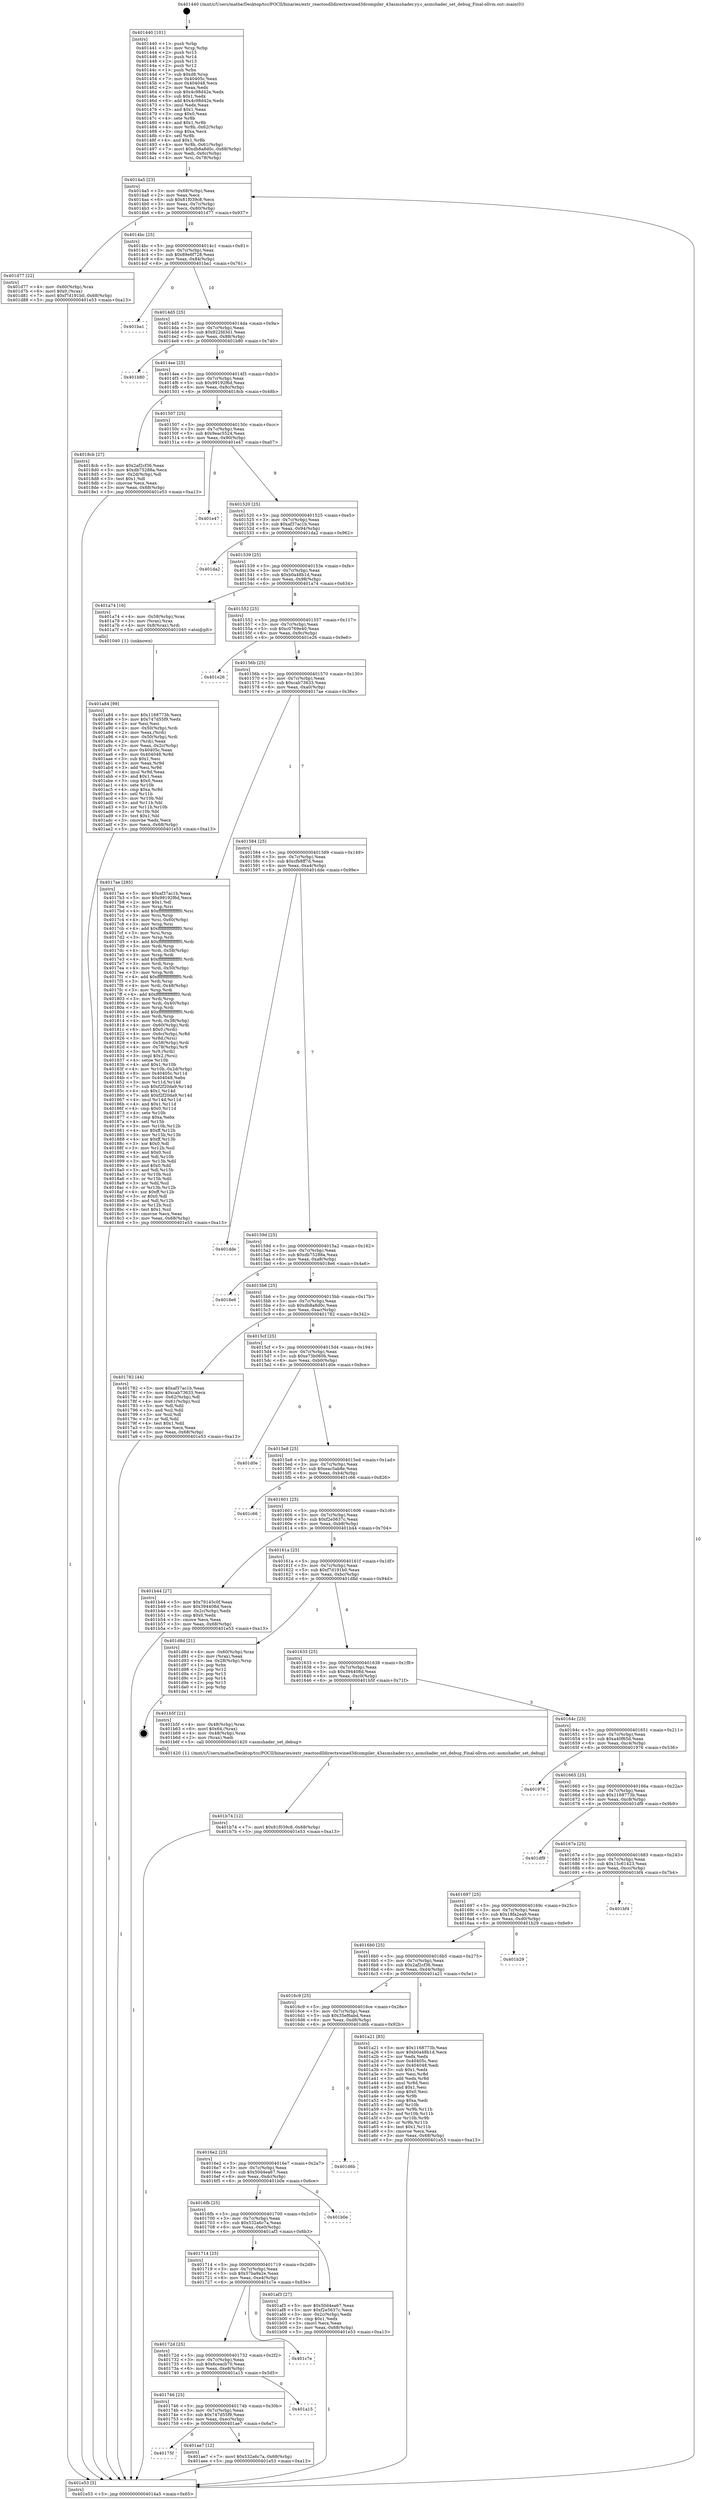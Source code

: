 digraph "0x401440" {
  label = "0x401440 (/mnt/c/Users/mathe/Desktop/tcc/POCII/binaries/extr_reactosdlldirectxwined3dcompiler_43asmshader.yy.c_asmshader_set_debug_Final-ollvm.out::main(0))"
  labelloc = "t"
  node[shape=record]

  Entry [label="",width=0.3,height=0.3,shape=circle,fillcolor=black,style=filled]
  "0x4014a5" [label="{
     0x4014a5 [23]\l
     | [instrs]\l
     &nbsp;&nbsp;0x4014a5 \<+3\>: mov -0x68(%rbp),%eax\l
     &nbsp;&nbsp;0x4014a8 \<+2\>: mov %eax,%ecx\l
     &nbsp;&nbsp;0x4014aa \<+6\>: sub $0x81f039c8,%ecx\l
     &nbsp;&nbsp;0x4014b0 \<+3\>: mov %eax,-0x7c(%rbp)\l
     &nbsp;&nbsp;0x4014b3 \<+3\>: mov %ecx,-0x80(%rbp)\l
     &nbsp;&nbsp;0x4014b6 \<+6\>: je 0000000000401d77 \<main+0x937\>\l
  }"]
  "0x401d77" [label="{
     0x401d77 [22]\l
     | [instrs]\l
     &nbsp;&nbsp;0x401d77 \<+4\>: mov -0x60(%rbp),%rax\l
     &nbsp;&nbsp;0x401d7b \<+6\>: movl $0x0,(%rax)\l
     &nbsp;&nbsp;0x401d81 \<+7\>: movl $0xf7d191b0,-0x68(%rbp)\l
     &nbsp;&nbsp;0x401d88 \<+5\>: jmp 0000000000401e53 \<main+0xa13\>\l
  }"]
  "0x4014bc" [label="{
     0x4014bc [25]\l
     | [instrs]\l
     &nbsp;&nbsp;0x4014bc \<+5\>: jmp 00000000004014c1 \<main+0x81\>\l
     &nbsp;&nbsp;0x4014c1 \<+3\>: mov -0x7c(%rbp),%eax\l
     &nbsp;&nbsp;0x4014c4 \<+5\>: sub $0x89e6f728,%eax\l
     &nbsp;&nbsp;0x4014c9 \<+6\>: mov %eax,-0x84(%rbp)\l
     &nbsp;&nbsp;0x4014cf \<+6\>: je 0000000000401ba1 \<main+0x761\>\l
  }"]
  Exit [label="",width=0.3,height=0.3,shape=circle,fillcolor=black,style=filled,peripheries=2]
  "0x401ba1" [label="{
     0x401ba1\l
  }", style=dashed]
  "0x4014d5" [label="{
     0x4014d5 [25]\l
     | [instrs]\l
     &nbsp;&nbsp;0x4014d5 \<+5\>: jmp 00000000004014da \<main+0x9a\>\l
     &nbsp;&nbsp;0x4014da \<+3\>: mov -0x7c(%rbp),%eax\l
     &nbsp;&nbsp;0x4014dd \<+5\>: sub $0x922fd3d1,%eax\l
     &nbsp;&nbsp;0x4014e2 \<+6\>: mov %eax,-0x88(%rbp)\l
     &nbsp;&nbsp;0x4014e8 \<+6\>: je 0000000000401b80 \<main+0x740\>\l
  }"]
  "0x401b74" [label="{
     0x401b74 [12]\l
     | [instrs]\l
     &nbsp;&nbsp;0x401b74 \<+7\>: movl $0x81f039c8,-0x68(%rbp)\l
     &nbsp;&nbsp;0x401b7b \<+5\>: jmp 0000000000401e53 \<main+0xa13\>\l
  }"]
  "0x401b80" [label="{
     0x401b80\l
  }", style=dashed]
  "0x4014ee" [label="{
     0x4014ee [25]\l
     | [instrs]\l
     &nbsp;&nbsp;0x4014ee \<+5\>: jmp 00000000004014f3 \<main+0xb3\>\l
     &nbsp;&nbsp;0x4014f3 \<+3\>: mov -0x7c(%rbp),%eax\l
     &nbsp;&nbsp;0x4014f6 \<+5\>: sub $0x99192f6d,%eax\l
     &nbsp;&nbsp;0x4014fb \<+6\>: mov %eax,-0x8c(%rbp)\l
     &nbsp;&nbsp;0x401501 \<+6\>: je 00000000004018cb \<main+0x48b\>\l
  }"]
  "0x40175f" [label="{
     0x40175f\l
  }", style=dashed]
  "0x4018cb" [label="{
     0x4018cb [27]\l
     | [instrs]\l
     &nbsp;&nbsp;0x4018cb \<+5\>: mov $0x2af2cf36,%eax\l
     &nbsp;&nbsp;0x4018d0 \<+5\>: mov $0xdb75288a,%ecx\l
     &nbsp;&nbsp;0x4018d5 \<+3\>: mov -0x2d(%rbp),%dl\l
     &nbsp;&nbsp;0x4018d8 \<+3\>: test $0x1,%dl\l
     &nbsp;&nbsp;0x4018db \<+3\>: cmovne %ecx,%eax\l
     &nbsp;&nbsp;0x4018de \<+3\>: mov %eax,-0x68(%rbp)\l
     &nbsp;&nbsp;0x4018e1 \<+5\>: jmp 0000000000401e53 \<main+0xa13\>\l
  }"]
  "0x401507" [label="{
     0x401507 [25]\l
     | [instrs]\l
     &nbsp;&nbsp;0x401507 \<+5\>: jmp 000000000040150c \<main+0xcc\>\l
     &nbsp;&nbsp;0x40150c \<+3\>: mov -0x7c(%rbp),%eax\l
     &nbsp;&nbsp;0x40150f \<+5\>: sub $0x9eac5524,%eax\l
     &nbsp;&nbsp;0x401514 \<+6\>: mov %eax,-0x90(%rbp)\l
     &nbsp;&nbsp;0x40151a \<+6\>: je 0000000000401e47 \<main+0xa07\>\l
  }"]
  "0x401ae7" [label="{
     0x401ae7 [12]\l
     | [instrs]\l
     &nbsp;&nbsp;0x401ae7 \<+7\>: movl $0x532a6c7a,-0x68(%rbp)\l
     &nbsp;&nbsp;0x401aee \<+5\>: jmp 0000000000401e53 \<main+0xa13\>\l
  }"]
  "0x401e47" [label="{
     0x401e47\l
  }", style=dashed]
  "0x401520" [label="{
     0x401520 [25]\l
     | [instrs]\l
     &nbsp;&nbsp;0x401520 \<+5\>: jmp 0000000000401525 \<main+0xe5\>\l
     &nbsp;&nbsp;0x401525 \<+3\>: mov -0x7c(%rbp),%eax\l
     &nbsp;&nbsp;0x401528 \<+5\>: sub $0xaf37ac1b,%eax\l
     &nbsp;&nbsp;0x40152d \<+6\>: mov %eax,-0x94(%rbp)\l
     &nbsp;&nbsp;0x401533 \<+6\>: je 0000000000401da2 \<main+0x962\>\l
  }"]
  "0x401746" [label="{
     0x401746 [25]\l
     | [instrs]\l
     &nbsp;&nbsp;0x401746 \<+5\>: jmp 000000000040174b \<main+0x30b\>\l
     &nbsp;&nbsp;0x40174b \<+3\>: mov -0x7c(%rbp),%eax\l
     &nbsp;&nbsp;0x40174e \<+5\>: sub $0x747d55f9,%eax\l
     &nbsp;&nbsp;0x401753 \<+6\>: mov %eax,-0xec(%rbp)\l
     &nbsp;&nbsp;0x401759 \<+6\>: je 0000000000401ae7 \<main+0x6a7\>\l
  }"]
  "0x401da2" [label="{
     0x401da2\l
  }", style=dashed]
  "0x401539" [label="{
     0x401539 [25]\l
     | [instrs]\l
     &nbsp;&nbsp;0x401539 \<+5\>: jmp 000000000040153e \<main+0xfe\>\l
     &nbsp;&nbsp;0x40153e \<+3\>: mov -0x7c(%rbp),%eax\l
     &nbsp;&nbsp;0x401541 \<+5\>: sub $0xb0a48b1d,%eax\l
     &nbsp;&nbsp;0x401546 \<+6\>: mov %eax,-0x98(%rbp)\l
     &nbsp;&nbsp;0x40154c \<+6\>: je 0000000000401a74 \<main+0x634\>\l
  }"]
  "0x401a15" [label="{
     0x401a15\l
  }", style=dashed]
  "0x401a74" [label="{
     0x401a74 [16]\l
     | [instrs]\l
     &nbsp;&nbsp;0x401a74 \<+4\>: mov -0x58(%rbp),%rax\l
     &nbsp;&nbsp;0x401a78 \<+3\>: mov (%rax),%rax\l
     &nbsp;&nbsp;0x401a7b \<+4\>: mov 0x8(%rax),%rdi\l
     &nbsp;&nbsp;0x401a7f \<+5\>: call 0000000000401040 \<atoi@plt\>\l
     | [calls]\l
     &nbsp;&nbsp;0x401040 \{1\} (unknown)\l
  }"]
  "0x401552" [label="{
     0x401552 [25]\l
     | [instrs]\l
     &nbsp;&nbsp;0x401552 \<+5\>: jmp 0000000000401557 \<main+0x117\>\l
     &nbsp;&nbsp;0x401557 \<+3\>: mov -0x7c(%rbp),%eax\l
     &nbsp;&nbsp;0x40155a \<+5\>: sub $0xc0769e40,%eax\l
     &nbsp;&nbsp;0x40155f \<+6\>: mov %eax,-0x9c(%rbp)\l
     &nbsp;&nbsp;0x401565 \<+6\>: je 0000000000401e26 \<main+0x9e6\>\l
  }"]
  "0x40172d" [label="{
     0x40172d [25]\l
     | [instrs]\l
     &nbsp;&nbsp;0x40172d \<+5\>: jmp 0000000000401732 \<main+0x2f2\>\l
     &nbsp;&nbsp;0x401732 \<+3\>: mov -0x7c(%rbp),%eax\l
     &nbsp;&nbsp;0x401735 \<+5\>: sub $0x6ceacb70,%eax\l
     &nbsp;&nbsp;0x40173a \<+6\>: mov %eax,-0xe8(%rbp)\l
     &nbsp;&nbsp;0x401740 \<+6\>: je 0000000000401a15 \<main+0x5d5\>\l
  }"]
  "0x401e26" [label="{
     0x401e26\l
  }", style=dashed]
  "0x40156b" [label="{
     0x40156b [25]\l
     | [instrs]\l
     &nbsp;&nbsp;0x40156b \<+5\>: jmp 0000000000401570 \<main+0x130\>\l
     &nbsp;&nbsp;0x401570 \<+3\>: mov -0x7c(%rbp),%eax\l
     &nbsp;&nbsp;0x401573 \<+5\>: sub $0xcab73633,%eax\l
     &nbsp;&nbsp;0x401578 \<+6\>: mov %eax,-0xa0(%rbp)\l
     &nbsp;&nbsp;0x40157e \<+6\>: je 00000000004017ae \<main+0x36e\>\l
  }"]
  "0x401c7e" [label="{
     0x401c7e\l
  }", style=dashed]
  "0x4017ae" [label="{
     0x4017ae [285]\l
     | [instrs]\l
     &nbsp;&nbsp;0x4017ae \<+5\>: mov $0xaf37ac1b,%eax\l
     &nbsp;&nbsp;0x4017b3 \<+5\>: mov $0x99192f6d,%ecx\l
     &nbsp;&nbsp;0x4017b8 \<+2\>: mov $0x1,%dl\l
     &nbsp;&nbsp;0x4017ba \<+3\>: mov %rsp,%rsi\l
     &nbsp;&nbsp;0x4017bd \<+4\>: add $0xfffffffffffffff0,%rsi\l
     &nbsp;&nbsp;0x4017c1 \<+3\>: mov %rsi,%rsp\l
     &nbsp;&nbsp;0x4017c4 \<+4\>: mov %rsi,-0x60(%rbp)\l
     &nbsp;&nbsp;0x4017c8 \<+3\>: mov %rsp,%rsi\l
     &nbsp;&nbsp;0x4017cb \<+4\>: add $0xfffffffffffffff0,%rsi\l
     &nbsp;&nbsp;0x4017cf \<+3\>: mov %rsi,%rsp\l
     &nbsp;&nbsp;0x4017d2 \<+3\>: mov %rsp,%rdi\l
     &nbsp;&nbsp;0x4017d5 \<+4\>: add $0xfffffffffffffff0,%rdi\l
     &nbsp;&nbsp;0x4017d9 \<+3\>: mov %rdi,%rsp\l
     &nbsp;&nbsp;0x4017dc \<+4\>: mov %rdi,-0x58(%rbp)\l
     &nbsp;&nbsp;0x4017e0 \<+3\>: mov %rsp,%rdi\l
     &nbsp;&nbsp;0x4017e3 \<+4\>: add $0xfffffffffffffff0,%rdi\l
     &nbsp;&nbsp;0x4017e7 \<+3\>: mov %rdi,%rsp\l
     &nbsp;&nbsp;0x4017ea \<+4\>: mov %rdi,-0x50(%rbp)\l
     &nbsp;&nbsp;0x4017ee \<+3\>: mov %rsp,%rdi\l
     &nbsp;&nbsp;0x4017f1 \<+4\>: add $0xfffffffffffffff0,%rdi\l
     &nbsp;&nbsp;0x4017f5 \<+3\>: mov %rdi,%rsp\l
     &nbsp;&nbsp;0x4017f8 \<+4\>: mov %rdi,-0x48(%rbp)\l
     &nbsp;&nbsp;0x4017fc \<+3\>: mov %rsp,%rdi\l
     &nbsp;&nbsp;0x4017ff \<+4\>: add $0xfffffffffffffff0,%rdi\l
     &nbsp;&nbsp;0x401803 \<+3\>: mov %rdi,%rsp\l
     &nbsp;&nbsp;0x401806 \<+4\>: mov %rdi,-0x40(%rbp)\l
     &nbsp;&nbsp;0x40180a \<+3\>: mov %rsp,%rdi\l
     &nbsp;&nbsp;0x40180d \<+4\>: add $0xfffffffffffffff0,%rdi\l
     &nbsp;&nbsp;0x401811 \<+3\>: mov %rdi,%rsp\l
     &nbsp;&nbsp;0x401814 \<+4\>: mov %rdi,-0x38(%rbp)\l
     &nbsp;&nbsp;0x401818 \<+4\>: mov -0x60(%rbp),%rdi\l
     &nbsp;&nbsp;0x40181c \<+6\>: movl $0x0,(%rdi)\l
     &nbsp;&nbsp;0x401822 \<+4\>: mov -0x6c(%rbp),%r8d\l
     &nbsp;&nbsp;0x401826 \<+3\>: mov %r8d,(%rsi)\l
     &nbsp;&nbsp;0x401829 \<+4\>: mov -0x58(%rbp),%rdi\l
     &nbsp;&nbsp;0x40182d \<+4\>: mov -0x78(%rbp),%r9\l
     &nbsp;&nbsp;0x401831 \<+3\>: mov %r9,(%rdi)\l
     &nbsp;&nbsp;0x401834 \<+3\>: cmpl $0x2,(%rsi)\l
     &nbsp;&nbsp;0x401837 \<+4\>: setne %r10b\l
     &nbsp;&nbsp;0x40183b \<+4\>: and $0x1,%r10b\l
     &nbsp;&nbsp;0x40183f \<+4\>: mov %r10b,-0x2d(%rbp)\l
     &nbsp;&nbsp;0x401843 \<+8\>: mov 0x40405c,%r11d\l
     &nbsp;&nbsp;0x40184b \<+7\>: mov 0x404048,%ebx\l
     &nbsp;&nbsp;0x401852 \<+3\>: mov %r11d,%r14d\l
     &nbsp;&nbsp;0x401855 \<+7\>: sub $0xf2f20da9,%r14d\l
     &nbsp;&nbsp;0x40185c \<+4\>: sub $0x1,%r14d\l
     &nbsp;&nbsp;0x401860 \<+7\>: add $0xf2f20da9,%r14d\l
     &nbsp;&nbsp;0x401867 \<+4\>: imul %r14d,%r11d\l
     &nbsp;&nbsp;0x40186b \<+4\>: and $0x1,%r11d\l
     &nbsp;&nbsp;0x40186f \<+4\>: cmp $0x0,%r11d\l
     &nbsp;&nbsp;0x401873 \<+4\>: sete %r10b\l
     &nbsp;&nbsp;0x401877 \<+3\>: cmp $0xa,%ebx\l
     &nbsp;&nbsp;0x40187a \<+4\>: setl %r15b\l
     &nbsp;&nbsp;0x40187e \<+3\>: mov %r10b,%r12b\l
     &nbsp;&nbsp;0x401881 \<+4\>: xor $0xff,%r12b\l
     &nbsp;&nbsp;0x401885 \<+3\>: mov %r15b,%r13b\l
     &nbsp;&nbsp;0x401888 \<+4\>: xor $0xff,%r13b\l
     &nbsp;&nbsp;0x40188c \<+3\>: xor $0x0,%dl\l
     &nbsp;&nbsp;0x40188f \<+3\>: mov %r12b,%sil\l
     &nbsp;&nbsp;0x401892 \<+4\>: and $0x0,%sil\l
     &nbsp;&nbsp;0x401896 \<+3\>: and %dl,%r10b\l
     &nbsp;&nbsp;0x401899 \<+3\>: mov %r13b,%dil\l
     &nbsp;&nbsp;0x40189c \<+4\>: and $0x0,%dil\l
     &nbsp;&nbsp;0x4018a0 \<+3\>: and %dl,%r15b\l
     &nbsp;&nbsp;0x4018a3 \<+3\>: or %r10b,%sil\l
     &nbsp;&nbsp;0x4018a6 \<+3\>: or %r15b,%dil\l
     &nbsp;&nbsp;0x4018a9 \<+3\>: xor %dil,%sil\l
     &nbsp;&nbsp;0x4018ac \<+3\>: or %r13b,%r12b\l
     &nbsp;&nbsp;0x4018af \<+4\>: xor $0xff,%r12b\l
     &nbsp;&nbsp;0x4018b3 \<+3\>: or $0x0,%dl\l
     &nbsp;&nbsp;0x4018b6 \<+3\>: and %dl,%r12b\l
     &nbsp;&nbsp;0x4018b9 \<+3\>: or %r12b,%sil\l
     &nbsp;&nbsp;0x4018bc \<+4\>: test $0x1,%sil\l
     &nbsp;&nbsp;0x4018c0 \<+3\>: cmovne %ecx,%eax\l
     &nbsp;&nbsp;0x4018c3 \<+3\>: mov %eax,-0x68(%rbp)\l
     &nbsp;&nbsp;0x4018c6 \<+5\>: jmp 0000000000401e53 \<main+0xa13\>\l
  }"]
  "0x401584" [label="{
     0x401584 [25]\l
     | [instrs]\l
     &nbsp;&nbsp;0x401584 \<+5\>: jmp 0000000000401589 \<main+0x149\>\l
     &nbsp;&nbsp;0x401589 \<+3\>: mov -0x7c(%rbp),%eax\l
     &nbsp;&nbsp;0x40158c \<+5\>: sub $0xcfb8ff7d,%eax\l
     &nbsp;&nbsp;0x401591 \<+6\>: mov %eax,-0xa4(%rbp)\l
     &nbsp;&nbsp;0x401597 \<+6\>: je 0000000000401dde \<main+0x99e\>\l
  }"]
  "0x401714" [label="{
     0x401714 [25]\l
     | [instrs]\l
     &nbsp;&nbsp;0x401714 \<+5\>: jmp 0000000000401719 \<main+0x2d9\>\l
     &nbsp;&nbsp;0x401719 \<+3\>: mov -0x7c(%rbp),%eax\l
     &nbsp;&nbsp;0x40171c \<+5\>: sub $0x57ba9a2e,%eax\l
     &nbsp;&nbsp;0x401721 \<+6\>: mov %eax,-0xe4(%rbp)\l
     &nbsp;&nbsp;0x401727 \<+6\>: je 0000000000401c7e \<main+0x83e\>\l
  }"]
  "0x401dde" [label="{
     0x401dde\l
  }", style=dashed]
  "0x40159d" [label="{
     0x40159d [25]\l
     | [instrs]\l
     &nbsp;&nbsp;0x40159d \<+5\>: jmp 00000000004015a2 \<main+0x162\>\l
     &nbsp;&nbsp;0x4015a2 \<+3\>: mov -0x7c(%rbp),%eax\l
     &nbsp;&nbsp;0x4015a5 \<+5\>: sub $0xdb75288a,%eax\l
     &nbsp;&nbsp;0x4015aa \<+6\>: mov %eax,-0xa8(%rbp)\l
     &nbsp;&nbsp;0x4015b0 \<+6\>: je 00000000004018e6 \<main+0x4a6\>\l
  }"]
  "0x401af3" [label="{
     0x401af3 [27]\l
     | [instrs]\l
     &nbsp;&nbsp;0x401af3 \<+5\>: mov $0x50d4ea67,%eax\l
     &nbsp;&nbsp;0x401af8 \<+5\>: mov $0xf2e5637c,%ecx\l
     &nbsp;&nbsp;0x401afd \<+3\>: mov -0x2c(%rbp),%edx\l
     &nbsp;&nbsp;0x401b00 \<+3\>: cmp $0x1,%edx\l
     &nbsp;&nbsp;0x401b03 \<+3\>: cmovl %ecx,%eax\l
     &nbsp;&nbsp;0x401b06 \<+3\>: mov %eax,-0x68(%rbp)\l
     &nbsp;&nbsp;0x401b09 \<+5\>: jmp 0000000000401e53 \<main+0xa13\>\l
  }"]
  "0x4018e6" [label="{
     0x4018e6\l
  }", style=dashed]
  "0x4015b6" [label="{
     0x4015b6 [25]\l
     | [instrs]\l
     &nbsp;&nbsp;0x4015b6 \<+5\>: jmp 00000000004015bb \<main+0x17b\>\l
     &nbsp;&nbsp;0x4015bb \<+3\>: mov -0x7c(%rbp),%eax\l
     &nbsp;&nbsp;0x4015be \<+5\>: sub $0xdb8a8d0c,%eax\l
     &nbsp;&nbsp;0x4015c3 \<+6\>: mov %eax,-0xac(%rbp)\l
     &nbsp;&nbsp;0x4015c9 \<+6\>: je 0000000000401782 \<main+0x342\>\l
  }"]
  "0x4016fb" [label="{
     0x4016fb [25]\l
     | [instrs]\l
     &nbsp;&nbsp;0x4016fb \<+5\>: jmp 0000000000401700 \<main+0x2c0\>\l
     &nbsp;&nbsp;0x401700 \<+3\>: mov -0x7c(%rbp),%eax\l
     &nbsp;&nbsp;0x401703 \<+5\>: sub $0x532a6c7a,%eax\l
     &nbsp;&nbsp;0x401708 \<+6\>: mov %eax,-0xe0(%rbp)\l
     &nbsp;&nbsp;0x40170e \<+6\>: je 0000000000401af3 \<main+0x6b3\>\l
  }"]
  "0x401782" [label="{
     0x401782 [44]\l
     | [instrs]\l
     &nbsp;&nbsp;0x401782 \<+5\>: mov $0xaf37ac1b,%eax\l
     &nbsp;&nbsp;0x401787 \<+5\>: mov $0xcab73633,%ecx\l
     &nbsp;&nbsp;0x40178c \<+3\>: mov -0x62(%rbp),%dl\l
     &nbsp;&nbsp;0x40178f \<+4\>: mov -0x61(%rbp),%sil\l
     &nbsp;&nbsp;0x401793 \<+3\>: mov %dl,%dil\l
     &nbsp;&nbsp;0x401796 \<+3\>: and %sil,%dil\l
     &nbsp;&nbsp;0x401799 \<+3\>: xor %sil,%dl\l
     &nbsp;&nbsp;0x40179c \<+3\>: or %dl,%dil\l
     &nbsp;&nbsp;0x40179f \<+4\>: test $0x1,%dil\l
     &nbsp;&nbsp;0x4017a3 \<+3\>: cmovne %ecx,%eax\l
     &nbsp;&nbsp;0x4017a6 \<+3\>: mov %eax,-0x68(%rbp)\l
     &nbsp;&nbsp;0x4017a9 \<+5\>: jmp 0000000000401e53 \<main+0xa13\>\l
  }"]
  "0x4015cf" [label="{
     0x4015cf [25]\l
     | [instrs]\l
     &nbsp;&nbsp;0x4015cf \<+5\>: jmp 00000000004015d4 \<main+0x194\>\l
     &nbsp;&nbsp;0x4015d4 \<+3\>: mov -0x7c(%rbp),%eax\l
     &nbsp;&nbsp;0x4015d7 \<+5\>: sub $0xe73b060b,%eax\l
     &nbsp;&nbsp;0x4015dc \<+6\>: mov %eax,-0xb0(%rbp)\l
     &nbsp;&nbsp;0x4015e2 \<+6\>: je 0000000000401d0e \<main+0x8ce\>\l
  }"]
  "0x401e53" [label="{
     0x401e53 [5]\l
     | [instrs]\l
     &nbsp;&nbsp;0x401e53 \<+5\>: jmp 00000000004014a5 \<main+0x65\>\l
  }"]
  "0x401440" [label="{
     0x401440 [101]\l
     | [instrs]\l
     &nbsp;&nbsp;0x401440 \<+1\>: push %rbp\l
     &nbsp;&nbsp;0x401441 \<+3\>: mov %rsp,%rbp\l
     &nbsp;&nbsp;0x401444 \<+2\>: push %r15\l
     &nbsp;&nbsp;0x401446 \<+2\>: push %r14\l
     &nbsp;&nbsp;0x401448 \<+2\>: push %r13\l
     &nbsp;&nbsp;0x40144a \<+2\>: push %r12\l
     &nbsp;&nbsp;0x40144c \<+1\>: push %rbx\l
     &nbsp;&nbsp;0x40144d \<+7\>: sub $0xd8,%rsp\l
     &nbsp;&nbsp;0x401454 \<+7\>: mov 0x40405c,%eax\l
     &nbsp;&nbsp;0x40145b \<+7\>: mov 0x404048,%ecx\l
     &nbsp;&nbsp;0x401462 \<+2\>: mov %eax,%edx\l
     &nbsp;&nbsp;0x401464 \<+6\>: sub $0x4c98d42e,%edx\l
     &nbsp;&nbsp;0x40146a \<+3\>: sub $0x1,%edx\l
     &nbsp;&nbsp;0x40146d \<+6\>: add $0x4c98d42e,%edx\l
     &nbsp;&nbsp;0x401473 \<+3\>: imul %edx,%eax\l
     &nbsp;&nbsp;0x401476 \<+3\>: and $0x1,%eax\l
     &nbsp;&nbsp;0x401479 \<+3\>: cmp $0x0,%eax\l
     &nbsp;&nbsp;0x40147c \<+4\>: sete %r8b\l
     &nbsp;&nbsp;0x401480 \<+4\>: and $0x1,%r8b\l
     &nbsp;&nbsp;0x401484 \<+4\>: mov %r8b,-0x62(%rbp)\l
     &nbsp;&nbsp;0x401488 \<+3\>: cmp $0xa,%ecx\l
     &nbsp;&nbsp;0x40148b \<+4\>: setl %r8b\l
     &nbsp;&nbsp;0x40148f \<+4\>: and $0x1,%r8b\l
     &nbsp;&nbsp;0x401493 \<+4\>: mov %r8b,-0x61(%rbp)\l
     &nbsp;&nbsp;0x401497 \<+7\>: movl $0xdb8a8d0c,-0x68(%rbp)\l
     &nbsp;&nbsp;0x40149e \<+3\>: mov %edi,-0x6c(%rbp)\l
     &nbsp;&nbsp;0x4014a1 \<+4\>: mov %rsi,-0x78(%rbp)\l
  }"]
  "0x401b0e" [label="{
     0x401b0e\l
  }", style=dashed]
  "0x4016e2" [label="{
     0x4016e2 [25]\l
     | [instrs]\l
     &nbsp;&nbsp;0x4016e2 \<+5\>: jmp 00000000004016e7 \<main+0x2a7\>\l
     &nbsp;&nbsp;0x4016e7 \<+3\>: mov -0x7c(%rbp),%eax\l
     &nbsp;&nbsp;0x4016ea \<+5\>: sub $0x50d4ea67,%eax\l
     &nbsp;&nbsp;0x4016ef \<+6\>: mov %eax,-0xdc(%rbp)\l
     &nbsp;&nbsp;0x4016f5 \<+6\>: je 0000000000401b0e \<main+0x6ce\>\l
  }"]
  "0x401d0e" [label="{
     0x401d0e\l
  }", style=dashed]
  "0x4015e8" [label="{
     0x4015e8 [25]\l
     | [instrs]\l
     &nbsp;&nbsp;0x4015e8 \<+5\>: jmp 00000000004015ed \<main+0x1ad\>\l
     &nbsp;&nbsp;0x4015ed \<+3\>: mov -0x7c(%rbp),%eax\l
     &nbsp;&nbsp;0x4015f0 \<+5\>: sub $0xeac5ab8e,%eax\l
     &nbsp;&nbsp;0x4015f5 \<+6\>: mov %eax,-0xb4(%rbp)\l
     &nbsp;&nbsp;0x4015fb \<+6\>: je 0000000000401c66 \<main+0x826\>\l
  }"]
  "0x401d6b" [label="{
     0x401d6b\l
  }", style=dashed]
  "0x401c66" [label="{
     0x401c66\l
  }", style=dashed]
  "0x401601" [label="{
     0x401601 [25]\l
     | [instrs]\l
     &nbsp;&nbsp;0x401601 \<+5\>: jmp 0000000000401606 \<main+0x1c6\>\l
     &nbsp;&nbsp;0x401606 \<+3\>: mov -0x7c(%rbp),%eax\l
     &nbsp;&nbsp;0x401609 \<+5\>: sub $0xf2e5637c,%eax\l
     &nbsp;&nbsp;0x40160e \<+6\>: mov %eax,-0xb8(%rbp)\l
     &nbsp;&nbsp;0x401614 \<+6\>: je 0000000000401b44 \<main+0x704\>\l
  }"]
  "0x401a84" [label="{
     0x401a84 [99]\l
     | [instrs]\l
     &nbsp;&nbsp;0x401a84 \<+5\>: mov $0x1168773b,%ecx\l
     &nbsp;&nbsp;0x401a89 \<+5\>: mov $0x747d55f9,%edx\l
     &nbsp;&nbsp;0x401a8e \<+2\>: xor %esi,%esi\l
     &nbsp;&nbsp;0x401a90 \<+4\>: mov -0x50(%rbp),%rdi\l
     &nbsp;&nbsp;0x401a94 \<+2\>: mov %eax,(%rdi)\l
     &nbsp;&nbsp;0x401a96 \<+4\>: mov -0x50(%rbp),%rdi\l
     &nbsp;&nbsp;0x401a9a \<+2\>: mov (%rdi),%eax\l
     &nbsp;&nbsp;0x401a9c \<+3\>: mov %eax,-0x2c(%rbp)\l
     &nbsp;&nbsp;0x401a9f \<+7\>: mov 0x40405c,%eax\l
     &nbsp;&nbsp;0x401aa6 \<+8\>: mov 0x404048,%r8d\l
     &nbsp;&nbsp;0x401aae \<+3\>: sub $0x1,%esi\l
     &nbsp;&nbsp;0x401ab1 \<+3\>: mov %eax,%r9d\l
     &nbsp;&nbsp;0x401ab4 \<+3\>: add %esi,%r9d\l
     &nbsp;&nbsp;0x401ab7 \<+4\>: imul %r9d,%eax\l
     &nbsp;&nbsp;0x401abb \<+3\>: and $0x1,%eax\l
     &nbsp;&nbsp;0x401abe \<+3\>: cmp $0x0,%eax\l
     &nbsp;&nbsp;0x401ac1 \<+4\>: sete %r10b\l
     &nbsp;&nbsp;0x401ac5 \<+4\>: cmp $0xa,%r8d\l
     &nbsp;&nbsp;0x401ac9 \<+4\>: setl %r11b\l
     &nbsp;&nbsp;0x401acd \<+3\>: mov %r10b,%bl\l
     &nbsp;&nbsp;0x401ad0 \<+3\>: and %r11b,%bl\l
     &nbsp;&nbsp;0x401ad3 \<+3\>: xor %r11b,%r10b\l
     &nbsp;&nbsp;0x401ad6 \<+3\>: or %r10b,%bl\l
     &nbsp;&nbsp;0x401ad9 \<+3\>: test $0x1,%bl\l
     &nbsp;&nbsp;0x401adc \<+3\>: cmovne %edx,%ecx\l
     &nbsp;&nbsp;0x401adf \<+3\>: mov %ecx,-0x68(%rbp)\l
     &nbsp;&nbsp;0x401ae2 \<+5\>: jmp 0000000000401e53 \<main+0xa13\>\l
  }"]
  "0x401b44" [label="{
     0x401b44 [27]\l
     | [instrs]\l
     &nbsp;&nbsp;0x401b44 \<+5\>: mov $0x79145c0f,%eax\l
     &nbsp;&nbsp;0x401b49 \<+5\>: mov $0x394408d,%ecx\l
     &nbsp;&nbsp;0x401b4e \<+3\>: mov -0x2c(%rbp),%edx\l
     &nbsp;&nbsp;0x401b51 \<+3\>: cmp $0x0,%edx\l
     &nbsp;&nbsp;0x401b54 \<+3\>: cmove %ecx,%eax\l
     &nbsp;&nbsp;0x401b57 \<+3\>: mov %eax,-0x68(%rbp)\l
     &nbsp;&nbsp;0x401b5a \<+5\>: jmp 0000000000401e53 \<main+0xa13\>\l
  }"]
  "0x40161a" [label="{
     0x40161a [25]\l
     | [instrs]\l
     &nbsp;&nbsp;0x40161a \<+5\>: jmp 000000000040161f \<main+0x1df\>\l
     &nbsp;&nbsp;0x40161f \<+3\>: mov -0x7c(%rbp),%eax\l
     &nbsp;&nbsp;0x401622 \<+5\>: sub $0xf7d191b0,%eax\l
     &nbsp;&nbsp;0x401627 \<+6\>: mov %eax,-0xbc(%rbp)\l
     &nbsp;&nbsp;0x40162d \<+6\>: je 0000000000401d8d \<main+0x94d\>\l
  }"]
  "0x4016c9" [label="{
     0x4016c9 [25]\l
     | [instrs]\l
     &nbsp;&nbsp;0x4016c9 \<+5\>: jmp 00000000004016ce \<main+0x28e\>\l
     &nbsp;&nbsp;0x4016ce \<+3\>: mov -0x7c(%rbp),%eax\l
     &nbsp;&nbsp;0x4016d1 \<+5\>: sub $0x35ef6abd,%eax\l
     &nbsp;&nbsp;0x4016d6 \<+6\>: mov %eax,-0xd8(%rbp)\l
     &nbsp;&nbsp;0x4016dc \<+6\>: je 0000000000401d6b \<main+0x92b\>\l
  }"]
  "0x401d8d" [label="{
     0x401d8d [21]\l
     | [instrs]\l
     &nbsp;&nbsp;0x401d8d \<+4\>: mov -0x60(%rbp),%rax\l
     &nbsp;&nbsp;0x401d91 \<+2\>: mov (%rax),%eax\l
     &nbsp;&nbsp;0x401d93 \<+4\>: lea -0x28(%rbp),%rsp\l
     &nbsp;&nbsp;0x401d97 \<+1\>: pop %rbx\l
     &nbsp;&nbsp;0x401d98 \<+2\>: pop %r12\l
     &nbsp;&nbsp;0x401d9a \<+2\>: pop %r13\l
     &nbsp;&nbsp;0x401d9c \<+2\>: pop %r14\l
     &nbsp;&nbsp;0x401d9e \<+2\>: pop %r15\l
     &nbsp;&nbsp;0x401da0 \<+1\>: pop %rbp\l
     &nbsp;&nbsp;0x401da1 \<+1\>: ret\l
  }"]
  "0x401633" [label="{
     0x401633 [25]\l
     | [instrs]\l
     &nbsp;&nbsp;0x401633 \<+5\>: jmp 0000000000401638 \<main+0x1f8\>\l
     &nbsp;&nbsp;0x401638 \<+3\>: mov -0x7c(%rbp),%eax\l
     &nbsp;&nbsp;0x40163b \<+5\>: sub $0x394408d,%eax\l
     &nbsp;&nbsp;0x401640 \<+6\>: mov %eax,-0xc0(%rbp)\l
     &nbsp;&nbsp;0x401646 \<+6\>: je 0000000000401b5f \<main+0x71f\>\l
  }"]
  "0x401a21" [label="{
     0x401a21 [83]\l
     | [instrs]\l
     &nbsp;&nbsp;0x401a21 \<+5\>: mov $0x1168773b,%eax\l
     &nbsp;&nbsp;0x401a26 \<+5\>: mov $0xb0a48b1d,%ecx\l
     &nbsp;&nbsp;0x401a2b \<+2\>: xor %edx,%edx\l
     &nbsp;&nbsp;0x401a2d \<+7\>: mov 0x40405c,%esi\l
     &nbsp;&nbsp;0x401a34 \<+7\>: mov 0x404048,%edi\l
     &nbsp;&nbsp;0x401a3b \<+3\>: sub $0x1,%edx\l
     &nbsp;&nbsp;0x401a3e \<+3\>: mov %esi,%r8d\l
     &nbsp;&nbsp;0x401a41 \<+3\>: add %edx,%r8d\l
     &nbsp;&nbsp;0x401a44 \<+4\>: imul %r8d,%esi\l
     &nbsp;&nbsp;0x401a48 \<+3\>: and $0x1,%esi\l
     &nbsp;&nbsp;0x401a4b \<+3\>: cmp $0x0,%esi\l
     &nbsp;&nbsp;0x401a4e \<+4\>: sete %r9b\l
     &nbsp;&nbsp;0x401a52 \<+3\>: cmp $0xa,%edi\l
     &nbsp;&nbsp;0x401a55 \<+4\>: setl %r10b\l
     &nbsp;&nbsp;0x401a59 \<+3\>: mov %r9b,%r11b\l
     &nbsp;&nbsp;0x401a5c \<+3\>: and %r10b,%r11b\l
     &nbsp;&nbsp;0x401a5f \<+3\>: xor %r10b,%r9b\l
     &nbsp;&nbsp;0x401a62 \<+3\>: or %r9b,%r11b\l
     &nbsp;&nbsp;0x401a65 \<+4\>: test $0x1,%r11b\l
     &nbsp;&nbsp;0x401a69 \<+3\>: cmovne %ecx,%eax\l
     &nbsp;&nbsp;0x401a6c \<+3\>: mov %eax,-0x68(%rbp)\l
     &nbsp;&nbsp;0x401a6f \<+5\>: jmp 0000000000401e53 \<main+0xa13\>\l
  }"]
  "0x401b5f" [label="{
     0x401b5f [21]\l
     | [instrs]\l
     &nbsp;&nbsp;0x401b5f \<+4\>: mov -0x48(%rbp),%rax\l
     &nbsp;&nbsp;0x401b63 \<+6\>: movl $0x64,(%rax)\l
     &nbsp;&nbsp;0x401b69 \<+4\>: mov -0x48(%rbp),%rax\l
     &nbsp;&nbsp;0x401b6d \<+2\>: mov (%rax),%edi\l
     &nbsp;&nbsp;0x401b6f \<+5\>: call 0000000000401420 \<asmshader_set_debug\>\l
     | [calls]\l
     &nbsp;&nbsp;0x401420 \{1\} (/mnt/c/Users/mathe/Desktop/tcc/POCII/binaries/extr_reactosdlldirectxwined3dcompiler_43asmshader.yy.c_asmshader_set_debug_Final-ollvm.out::asmshader_set_debug)\l
  }"]
  "0x40164c" [label="{
     0x40164c [25]\l
     | [instrs]\l
     &nbsp;&nbsp;0x40164c \<+5\>: jmp 0000000000401651 \<main+0x211\>\l
     &nbsp;&nbsp;0x401651 \<+3\>: mov -0x7c(%rbp),%eax\l
     &nbsp;&nbsp;0x401654 \<+5\>: sub $0xa40f65d,%eax\l
     &nbsp;&nbsp;0x401659 \<+6\>: mov %eax,-0xc4(%rbp)\l
     &nbsp;&nbsp;0x40165f \<+6\>: je 0000000000401976 \<main+0x536\>\l
  }"]
  "0x4016b0" [label="{
     0x4016b0 [25]\l
     | [instrs]\l
     &nbsp;&nbsp;0x4016b0 \<+5\>: jmp 00000000004016b5 \<main+0x275\>\l
     &nbsp;&nbsp;0x4016b5 \<+3\>: mov -0x7c(%rbp),%eax\l
     &nbsp;&nbsp;0x4016b8 \<+5\>: sub $0x2af2cf36,%eax\l
     &nbsp;&nbsp;0x4016bd \<+6\>: mov %eax,-0xd4(%rbp)\l
     &nbsp;&nbsp;0x4016c3 \<+6\>: je 0000000000401a21 \<main+0x5e1\>\l
  }"]
  "0x401976" [label="{
     0x401976\l
  }", style=dashed]
  "0x401665" [label="{
     0x401665 [25]\l
     | [instrs]\l
     &nbsp;&nbsp;0x401665 \<+5\>: jmp 000000000040166a \<main+0x22a\>\l
     &nbsp;&nbsp;0x40166a \<+3\>: mov -0x7c(%rbp),%eax\l
     &nbsp;&nbsp;0x40166d \<+5\>: sub $0x1168773b,%eax\l
     &nbsp;&nbsp;0x401672 \<+6\>: mov %eax,-0xc8(%rbp)\l
     &nbsp;&nbsp;0x401678 \<+6\>: je 0000000000401df9 \<main+0x9b9\>\l
  }"]
  "0x401b29" [label="{
     0x401b29\l
  }", style=dashed]
  "0x401df9" [label="{
     0x401df9\l
  }", style=dashed]
  "0x40167e" [label="{
     0x40167e [25]\l
     | [instrs]\l
     &nbsp;&nbsp;0x40167e \<+5\>: jmp 0000000000401683 \<main+0x243\>\l
     &nbsp;&nbsp;0x401683 \<+3\>: mov -0x7c(%rbp),%eax\l
     &nbsp;&nbsp;0x401686 \<+5\>: sub $0x15c61423,%eax\l
     &nbsp;&nbsp;0x40168b \<+6\>: mov %eax,-0xcc(%rbp)\l
     &nbsp;&nbsp;0x401691 \<+6\>: je 0000000000401bf4 \<main+0x7b4\>\l
  }"]
  "0x401697" [label="{
     0x401697 [25]\l
     | [instrs]\l
     &nbsp;&nbsp;0x401697 \<+5\>: jmp 000000000040169c \<main+0x25c\>\l
     &nbsp;&nbsp;0x40169c \<+3\>: mov -0x7c(%rbp),%eax\l
     &nbsp;&nbsp;0x40169f \<+5\>: sub $0x18fa2ea9,%eax\l
     &nbsp;&nbsp;0x4016a4 \<+6\>: mov %eax,-0xd0(%rbp)\l
     &nbsp;&nbsp;0x4016aa \<+6\>: je 0000000000401b29 \<main+0x6e9\>\l
  }"]
  "0x401bf4" [label="{
     0x401bf4\l
  }", style=dashed]
  Entry -> "0x401440" [label=" 1"]
  "0x4014a5" -> "0x401d77" [label=" 1"]
  "0x4014a5" -> "0x4014bc" [label=" 10"]
  "0x401d8d" -> Exit [label=" 1"]
  "0x4014bc" -> "0x401ba1" [label=" 0"]
  "0x4014bc" -> "0x4014d5" [label=" 10"]
  "0x401d77" -> "0x401e53" [label=" 1"]
  "0x4014d5" -> "0x401b80" [label=" 0"]
  "0x4014d5" -> "0x4014ee" [label=" 10"]
  "0x401b74" -> "0x401e53" [label=" 1"]
  "0x4014ee" -> "0x4018cb" [label=" 1"]
  "0x4014ee" -> "0x401507" [label=" 9"]
  "0x401b5f" -> "0x401b74" [label=" 1"]
  "0x401507" -> "0x401e47" [label=" 0"]
  "0x401507" -> "0x401520" [label=" 9"]
  "0x401b44" -> "0x401e53" [label=" 1"]
  "0x401520" -> "0x401da2" [label=" 0"]
  "0x401520" -> "0x401539" [label=" 9"]
  "0x401ae7" -> "0x401e53" [label=" 1"]
  "0x401539" -> "0x401a74" [label=" 1"]
  "0x401539" -> "0x401552" [label=" 8"]
  "0x401746" -> "0x40175f" [label=" 0"]
  "0x401552" -> "0x401e26" [label=" 0"]
  "0x401552" -> "0x40156b" [label=" 8"]
  "0x401af3" -> "0x401e53" [label=" 1"]
  "0x40156b" -> "0x4017ae" [label=" 1"]
  "0x40156b" -> "0x401584" [label=" 7"]
  "0x40172d" -> "0x401746" [label=" 1"]
  "0x401584" -> "0x401dde" [label=" 0"]
  "0x401584" -> "0x40159d" [label=" 7"]
  "0x401746" -> "0x401ae7" [label=" 1"]
  "0x40159d" -> "0x4018e6" [label=" 0"]
  "0x40159d" -> "0x4015b6" [label=" 7"]
  "0x401714" -> "0x40172d" [label=" 1"]
  "0x4015b6" -> "0x401782" [label=" 1"]
  "0x4015b6" -> "0x4015cf" [label=" 6"]
  "0x401782" -> "0x401e53" [label=" 1"]
  "0x401440" -> "0x4014a5" [label=" 1"]
  "0x401e53" -> "0x4014a5" [label=" 10"]
  "0x40172d" -> "0x401a15" [label=" 0"]
  "0x4017ae" -> "0x401e53" [label=" 1"]
  "0x4018cb" -> "0x401e53" [label=" 1"]
  "0x4016fb" -> "0x401714" [label=" 1"]
  "0x4015cf" -> "0x401d0e" [label=" 0"]
  "0x4015cf" -> "0x4015e8" [label=" 6"]
  "0x401714" -> "0x401c7e" [label=" 0"]
  "0x4015e8" -> "0x401c66" [label=" 0"]
  "0x4015e8" -> "0x401601" [label=" 6"]
  "0x4016e2" -> "0x4016fb" [label=" 2"]
  "0x401601" -> "0x401b44" [label=" 1"]
  "0x401601" -> "0x40161a" [label=" 5"]
  "0x4016fb" -> "0x401af3" [label=" 1"]
  "0x40161a" -> "0x401d8d" [label=" 1"]
  "0x40161a" -> "0x401633" [label=" 4"]
  "0x4016c9" -> "0x4016e2" [label=" 2"]
  "0x401633" -> "0x401b5f" [label=" 1"]
  "0x401633" -> "0x40164c" [label=" 3"]
  "0x4016c9" -> "0x401d6b" [label=" 0"]
  "0x40164c" -> "0x401976" [label=" 0"]
  "0x40164c" -> "0x401665" [label=" 3"]
  "0x401a84" -> "0x401e53" [label=" 1"]
  "0x401665" -> "0x401df9" [label=" 0"]
  "0x401665" -> "0x40167e" [label=" 3"]
  "0x401a74" -> "0x401a84" [label=" 1"]
  "0x40167e" -> "0x401bf4" [label=" 0"]
  "0x40167e" -> "0x401697" [label=" 3"]
  "0x401a21" -> "0x401e53" [label=" 1"]
  "0x401697" -> "0x401b29" [label=" 0"]
  "0x401697" -> "0x4016b0" [label=" 3"]
  "0x4016e2" -> "0x401b0e" [label=" 0"]
  "0x4016b0" -> "0x401a21" [label=" 1"]
  "0x4016b0" -> "0x4016c9" [label=" 2"]
}
